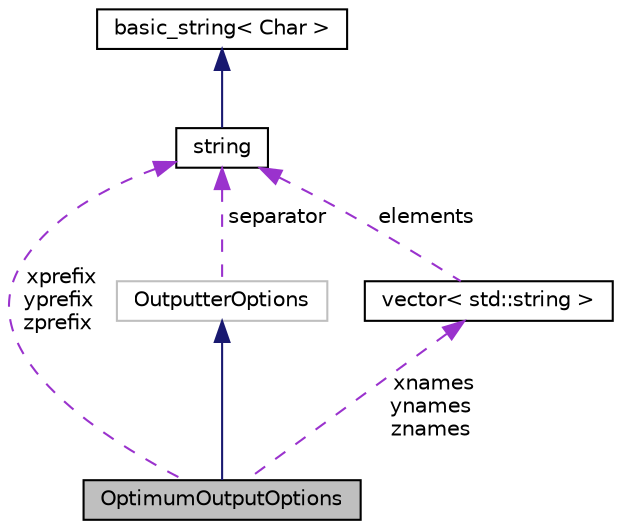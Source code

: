 digraph "OptimumOutputOptions"
{
 // INTERACTIVE_SVG=YES
 // LATEX_PDF_SIZE
  edge [fontname="Helvetica",fontsize="10",labelfontname="Helvetica",labelfontsize="10"];
  node [fontname="Helvetica",fontsize="10",shape=record];
  Node1 [label="OptimumOutputOptions",height=0.2,width=0.4,color="black", fillcolor="grey75", style="filled", fontcolor="black",tooltip="A type that describes the options for the output of a optimisation calculation."];
  Node2 -> Node1 [dir="back",color="midnightblue",fontsize="10",style="solid",fontname="Helvetica"];
  Node2 [label="OutputterOptions",height=0.2,width=0.4,color="grey75", fillcolor="white", style="filled",URL="$structReaktoro_1_1OutputterOptions.html",tooltip=" "];
  Node3 -> Node2 [dir="back",color="darkorchid3",fontsize="10",style="dashed",label=" separator" ,fontname="Helvetica"];
  Node3 [label="string",height=0.2,width=0.4,color="black", fillcolor="white", style="filled",tooltip=" "];
  Node4 -> Node3 [dir="back",color="midnightblue",fontsize="10",style="solid",fontname="Helvetica"];
  Node4 [label="basic_string\< Char \>",height=0.2,width=0.4,color="black", fillcolor="white", style="filled",tooltip=" "];
  Node3 -> Node1 [dir="back",color="darkorchid3",fontsize="10",style="dashed",label=" xprefix\nyprefix\nzprefix" ,fontname="Helvetica"];
  Node5 -> Node1 [dir="back",color="darkorchid3",fontsize="10",style="dashed",label=" xnames\nynames\nznames" ,fontname="Helvetica"];
  Node5 [label="vector\< std::string \>",height=0.2,width=0.4,color="black", fillcolor="white", style="filled",tooltip=" "];
  Node3 -> Node5 [dir="back",color="darkorchid3",fontsize="10",style="dashed",label=" elements" ,fontname="Helvetica"];
}
